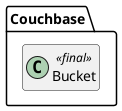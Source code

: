 @startuml
set namespaceSeparator \\
hide members
hide << alias >> circle

class Couchbase\\Bucket << final >>
@enduml
